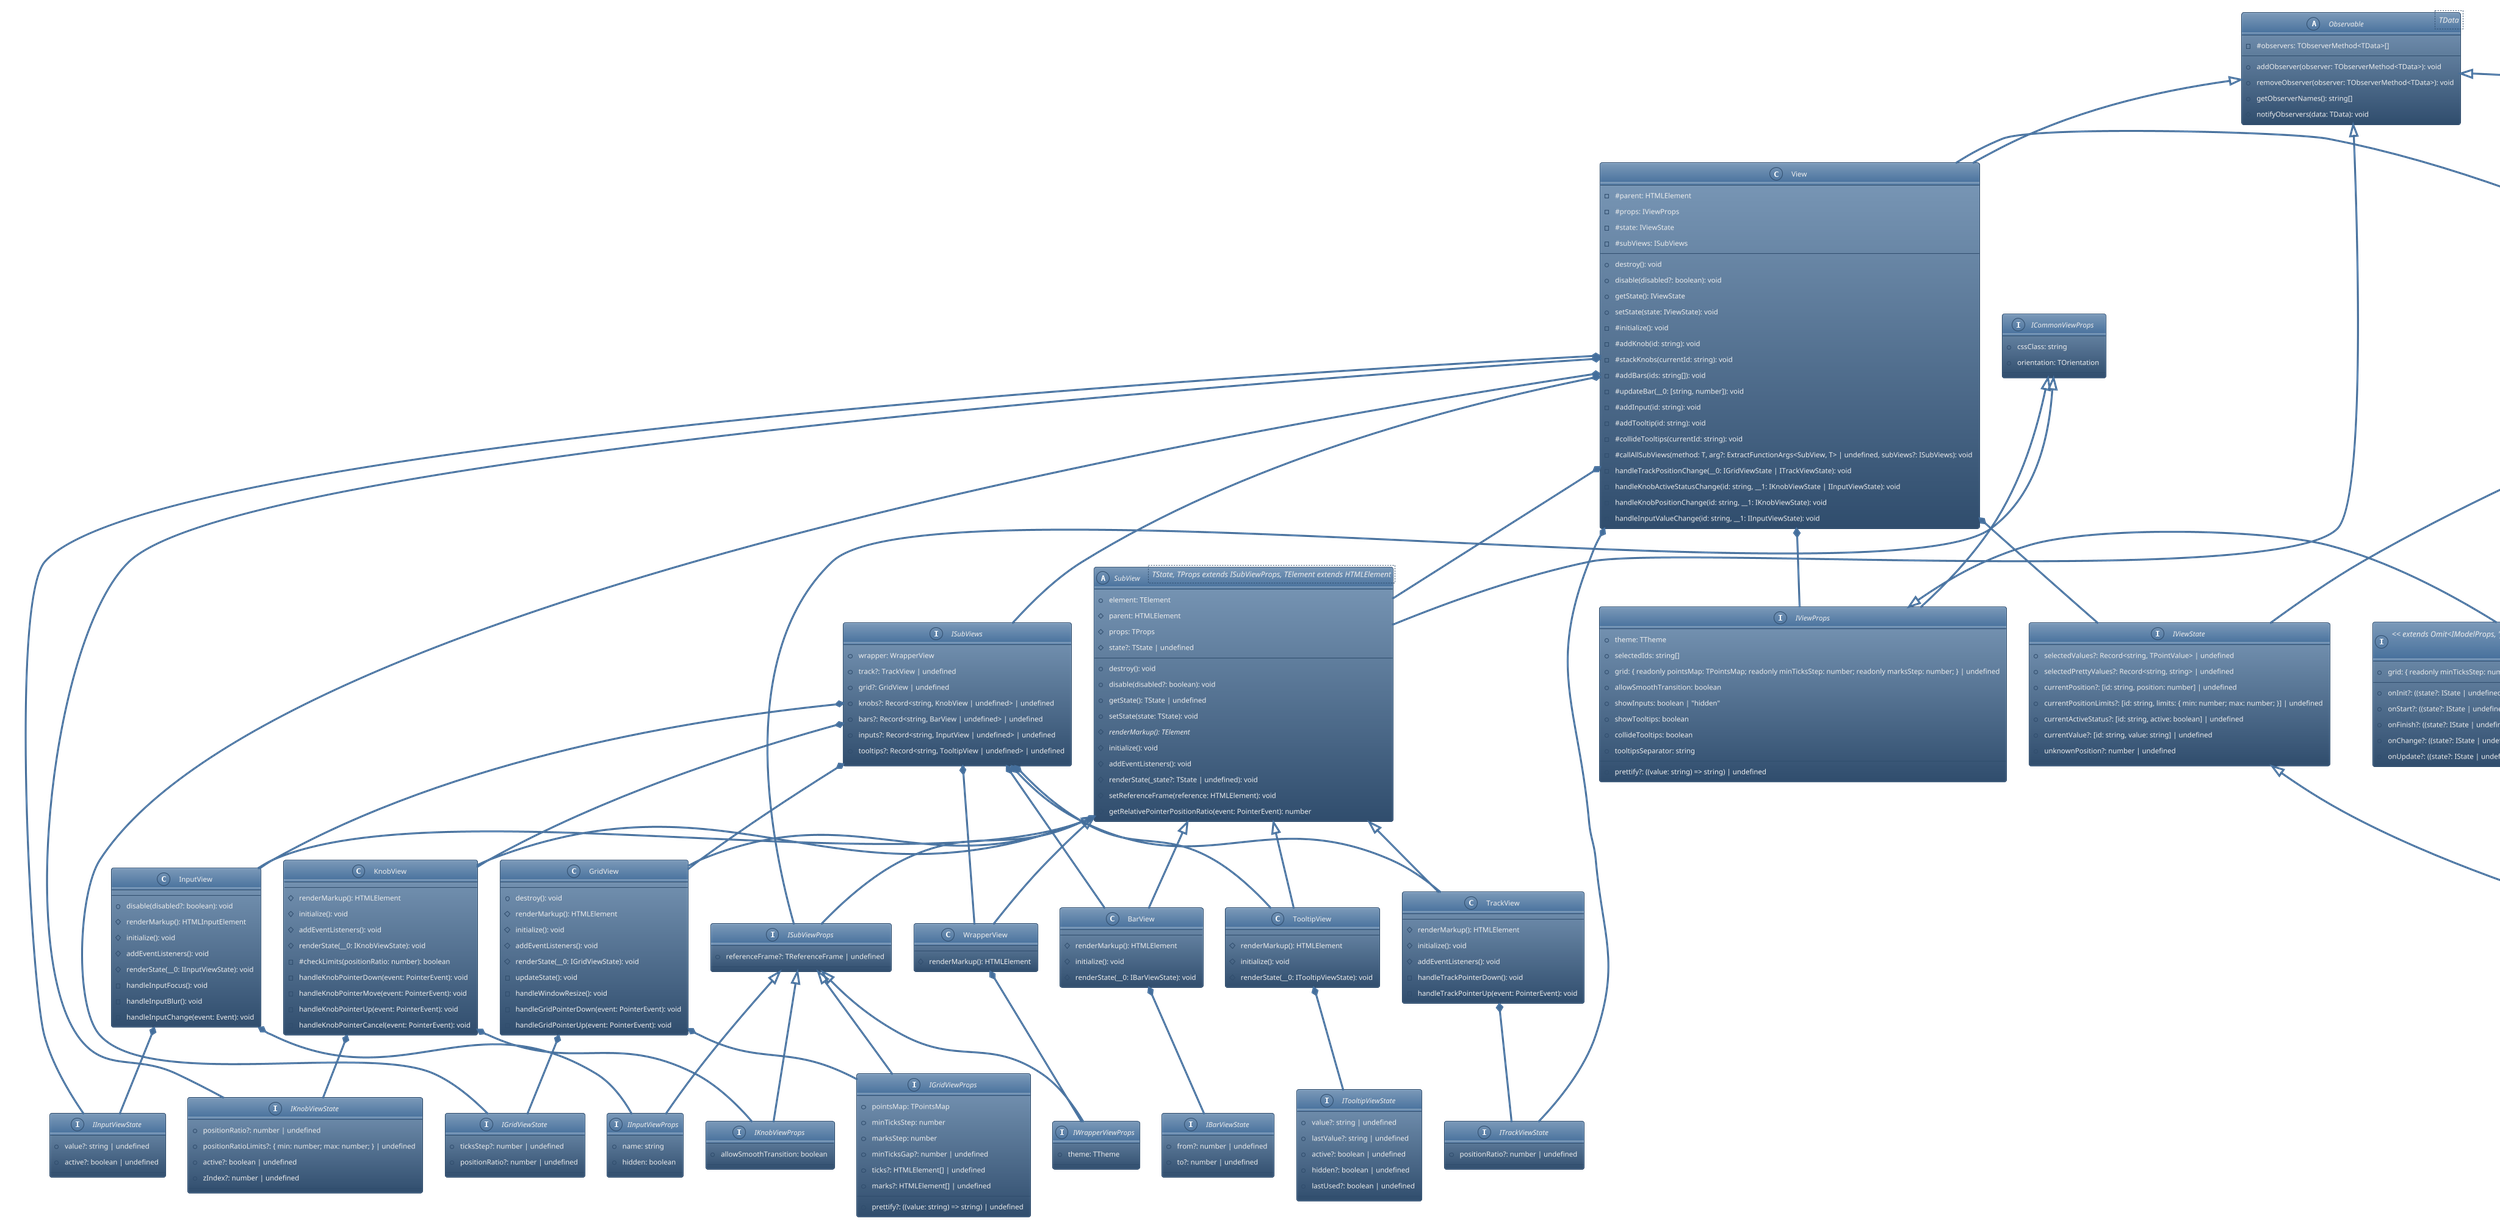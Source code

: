 @startuml
!theme spacelab
skinparam defaultFontName Consolas
abstract class Observable<TData> {
    -#observers: TObserverMethod<TData>[]
    +addObserver(observer: TObserverMethod<TData>): void
    +removeObserver(observer: TObserverMethod<TData>): void
    +getObserverNames(): string[]
    #notifyObservers(data: TData): void
}
together {
    interface IModelProps {
        +initialSelectedValues: Record<string, TPointValue>
        +valuesPrecision: number
        +collideKnobs: boolean
        +range?: { min: number; max: number; step: number; positionStep?: number | undefined; } | undefined
        +valuesArray?: string[] | number[] | undefined
        +pointsMap?: Record<number, TPointValue> | undefined
        +pointsMapPrecision?: number | undefined
        +positionsArray?: number[] | undefined
    }
    interface IModelState {
        +selectedPoints: Record<string, TPoint>
        +selectedPointsLimits: Record<string, { min: number; max: number; }>
    }
    interface IModelData {
        +currentPoint?: TCurrentPoint | undefined
        +currentPointLimits?: [id: string, limits: { min: number; max: number; }] | undefined
    }
    class Model extends Observable {
        -#props: IModelProps
        -#state: IModelState
        +getState(): IModelState
        +getSelectedPoints(): TCurrentPoint[]
        +getPointsMap(): [position: string, value: TPointValue][]
        +selectPointByUnknownPosition(positionRatio: number): void
        +selectPointByPosition(__0: [string, number]): void
        +selectPointByValue(__0: [string, TPointValue]): void
        +selectPointLimits(id: string): void
        -#initialize(): void
        -#generateValuesArrayFromRange(): void
        -#generatePointsMapFromArray(): void
        -#activatePointsMap(): void
        -#generatePositionsArray(): void
        -#getPositionRatioByValue(value: number, __1: { min: number; max: number; }): number
        -#getValueByPositionRatio(positionRatio: number, __1: { min: number; max: number; }): number
        -#getRoundedByStepValue(value: number, __1: { min: number; max: number; step: number; }): number
        -#checkPointLimits(__0: [string, number]): boolean
    }
}
together {
    together {
        interface IViewProps extends ICommonViewProps {
            +theme: TTheme
            +selectedIds: string[]
            +grid: { readonly pointsMap: TPointsMap; readonly minTicksStep: number; readonly marksStep: number; } | undefined
            +allowSmoothTransition: boolean
            +showInputs: boolean | "hidden"
            +showTooltips: boolean
            +collideTooltips: boolean
            +tooltipsSeparator: string
            +prettify?: ((value: string) => string) | undefined
        }
        interface IViewState {
            +selectedValues?: Record<string, TPointValue> | undefined
            +selectedPrettyValues?: Record<string, string> | undefined
            +currentPosition?: [id: string, position: number] | undefined
            +currentPositionLimits?: [id: string, limits: { min: number; max: number; }] | undefined
            +currentActiveStatus?: [id: string, active: boolean] | undefined
            +currentValue?: [id: string, value: string] | undefined
            +unknownPosition?: number | undefined
        }
        class View extends Observable {
            -#parent: HTMLElement
            -#props: IViewProps
            -#state: IViewState
            -#subViews: ISubViews
            +destroy(): void
            +disable(disabled?: boolean): void
            +getState(): IViewState
            +setState(state: IViewState): void
            -#initialize(): void
            -#addKnob(id: string): void
            -#stackKnobs(currentId: string): void
            -#addBars(ids: string[]): void
            -#updateBar(__0: [string, number]): void
            -#addInput(id: string): void
            -#addTooltip(id: string): void
            -#collideTooltips(currentId: string): void
            -#callAllSubViews(method: T, arg?: ExtractFunctionArgs<SubView, T> | undefined, subViews?: ISubViews): void
            -handleTrackPositionChange(__0: IGridViewState | ITrackViewState): void
            -handleKnobActiveStatusChange(id: string, __1: IKnobViewState | IInputViewState): void
            -handleKnobPositionChange(id: string, __1: IKnobViewState): void
            -handleInputValueChange(id: string, __1: IInputViewState): void
        }
    }
    together {
        interface ICommonViewProps {
            +cssClass: string
            +orientation: TOrientation
        }
        interface ISubViewProps extends ICommonViewProps {
            +referenceFrame?: TReferenceFrame | undefined
        }
        abstract class SubView<TState, TProps extends ISubViewProps, TElement extends HTMLElement> extends Observable {
            +element: TElement
            #parent: HTMLElement
            #props: TProps
            #state?: TState | undefined
            +destroy(): void
            +disable(disabled?: boolean): void
            +getState(): TState | undefined
            +setState(state: TState): void
            #{abstract} renderMarkup(): TElement
            #initialize(): void
            #addEventListeners(): void
            #renderState(_state?: TState | undefined): void
            #setReferenceFrame(reference: HTMLElement): void
            #getRelativePointerPositionRatio(event: PointerEvent): number
        }
        interface IWrapperViewProps extends ISubViewProps {
            +theme: TTheme
        }
        class WrapperView extends SubView {
            #renderMarkup(): HTMLElement
        }
        interface ITrackViewState {
            +positionRatio?: number | undefined
        }
        class TrackView extends SubView {
            #renderMarkup(): HTMLElement
            #initialize(): void
            #addEventListeners(): void
            -handleTrackPointerDown(): void
            -handleTrackPointerUp(event: PointerEvent): void
        }
        interface IGridViewProps extends ISubViewProps {
            +pointsMap: TPointsMap
            +minTicksStep: number
            +marksStep: number
            +prettify?: ((value: string) => string) | undefined
            +minTicksGap?: number | undefined
            +ticks?: HTMLElement[] | undefined
            +marks?: HTMLElement[] | undefined
        }
        interface IGridViewState {
            +ticksStep?: number | undefined
            +positionRatio?: number | undefined
        }
        class GridView extends SubView {
            +destroy(): void
            #renderMarkup(): HTMLElement
            #initialize(): void
            #addEventListeners(): void
            #renderState(__0: IGridViewState): void
            -updateState(): void
            -handleWindowResize(): void
            -handleGridPointerDown(event: PointerEvent): void
            -handleGridPointerUp(event: PointerEvent): void
        }
        interface IKnobViewProps extends ISubViewProps {
            +allowSmoothTransition: boolean
        }
        interface IKnobViewState {
            +positionRatio?: number | undefined
            +positionRatioLimits?: { min: number; max: number; } | undefined
            +active?: boolean | undefined
            +zIndex?: number | undefined
        }
        class KnobView extends SubView {
            #renderMarkup(): HTMLElement
            #initialize(): void
            #addEventListeners(): void
            #renderState(__0: IKnobViewState): void
            -#checkLimits(positionRatio: number): boolean
            -handleKnobPointerDown(event: PointerEvent): void
            -handleKnobPointerMove(event: PointerEvent): void
            -handleKnobPointerUp(event: PointerEvent): void
            -handleKnobPointerCancel(event: PointerEvent): void
        }
        interface IBarViewState {
            +from?: number | undefined
            +to?: number | undefined
        }
        class BarView extends SubView {
            #renderMarkup(): HTMLElement
            #initialize(): void
            #renderState(__0: IBarViewState): void
        }
        interface IInputViewProps extends ISubViewProps {
            +name: string
            +hidden: boolean
        }
        interface IInputViewState {
            +value?: string | undefined
            +active?: boolean | undefined
        }
        class InputView extends SubView {
            +disable(disabled?: boolean): void
            #renderMarkup(): HTMLInputElement
            #initialize(): void
            #addEventListeners(): void
            #renderState(__0: IInputViewState): void
            -handleInputFocus(): void
            -handleInputBlur(): void
            -handleInputChange(event: Event): void
        }
        interface ITooltipViewState {
            +value?: string | undefined
            +lastValue?: string | undefined
            +active?: boolean | undefined
            +hidden?: boolean | undefined
            +lastUsed?: boolean | undefined
        }
        class TooltipView extends SubView {
            #renderMarkup(): HTMLElement
            #initialize(): void
            #renderState(__0: ITooltipViewState): void
        }
        interface ISubViews {
            +wrapper: WrapperView
            +track?: TrackView | undefined
            +grid?: GridView | undefined
            +knobs?: Record<string, KnobView | undefined> | undefined
            +bars?: Record<string, BarView | undefined> | undefined
            +inputs?: Record<string, InputView | undefined> | undefined
            +tooltips?: Record<string, TooltipView | undefined> | undefined
        }
    }
}
together {
    interface IProps << extends Omit<IModelProps, 'pointsMapPrecision' | 'positionsArray'>, Omit<IViewProps, 'cssClass' | 'selectedIds' | 'grid'> >> {
        +grid: { readonly minTicksStep: number; readonly marksStep: number; readonly pointsMap?: TPointsMap | undefined; }
        +onInit?: ((state?: IState | undefined) => void) | undefined
        +onStart?: ((state?: IState | undefined) => void) | undefined
        +onFinish?: ((state?: IState | undefined) => void) | undefined
        +onChange?: ((state?: IState | undefined) => void) | undefined
        +onUpdate?: ((state?: IState | undefined) => void) | undefined
    }
    interface IState << extends Partial<IViewState>, Partial<IModelState> >> {}
    interface IData {
        +values?: Record<string, TPointValue> | undefined
        +positions?: Record<string, number> | undefined
    }
    class Presenter {
        -#parent: HTMLElement
        -#props: IProps
        -#state?: IState | undefined
        -#model?: Model | undefined
        -#view?: View | undefined
        +destroy(): void
        +disable(disabled?: boolean): void
        +restart(props?: Partial<IProps> | undefined): void
        +update(data?: IData | undefined): void
        +getState(): IState | undefined
        -#initialize(): void
        -#addObservers(): void
        -#removeObservers(): void
        -#updateState(): void
        -handleCurrentPointLimitsChange(__0: IModelData): void
        -handleCurrentPointChange(__0: IModelData): void
        -handleCurrentActiveStatusChange(__0: IViewState): void
        -handleCurrentPositionChange(__0: IViewState): void
        -handleCurrentValueChange(__0: IViewState): void
        -handleUnknownPositionChange(__0: IViewState): void
    }
}
SubView *-- ISubViewProps
GridView *-- IGridViewState
KnobView *-- IKnobViewState
BarView *-- IBarViewState
InputView *-- IInputViewState
TooltipView *-- ITooltipViewState
TrackView *-- ITrackViewState
GridView *-- IGridViewProps
KnobView *-- IKnobViewProps
InputView *-- IInputViewProps
WrapperView *-- IWrapperViewProps
View *-- IViewProps
View *-- IViewState
View *-- ISubViews
ISubViews *-- WrapperView
ISubViews *-- TrackView
ISubViews *-- GridView
ISubViews *-- KnobView
ISubViews *-- BarView
ISubViews *-- InputView
ISubViews *-- TooltipView
View *-- IGridViewState
View *-- ITrackViewState
View *-- IKnobViewState
View *-- IInputViewState
View *-- SubView
Model *-- IModelProps
Model *-- IModelState
Model *-- IModelData
Presenter *-- View
Presenter *-- IViewState
Presenter *-- Model
Presenter *-- IModelData
Presenter *-- IProps
Presenter *-- IState
Presenter *-- IData
IProps *-- IState
IViewProps <|-- IProps
IViewState <|-- IState
IModelProps <|-- IProps
IModelState <|-- IState
@enduml